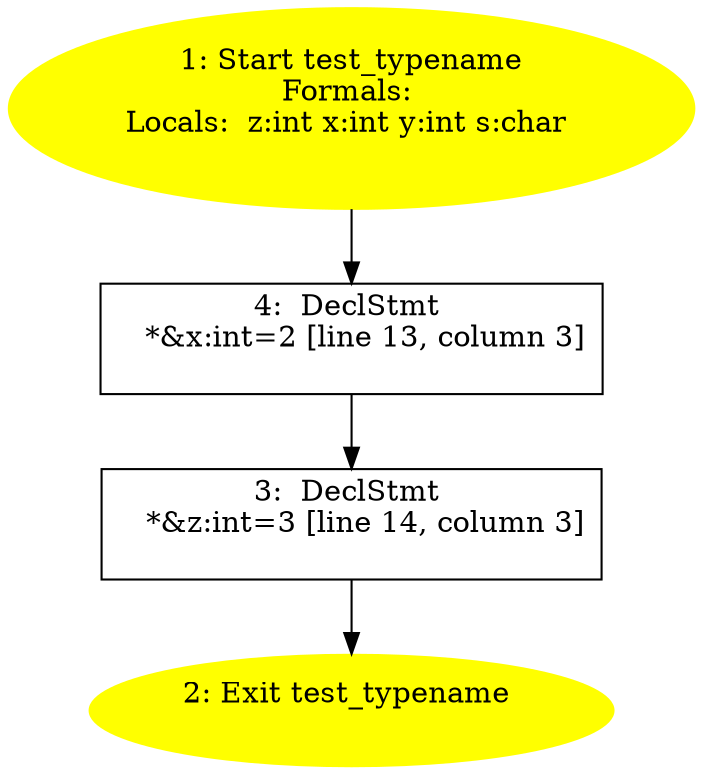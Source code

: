 /* @generated */
digraph cfg {
"test_typename.b2359812ef4a83b4e2638a11e6c522b3_1" [label="1: Start test_typename\nFormals: \nLocals:  z:int x:int y:int s:char \n  " color=yellow style=filled]
	

	 "test_typename.b2359812ef4a83b4e2638a11e6c522b3_1" -> "test_typename.b2359812ef4a83b4e2638a11e6c522b3_4" ;
"test_typename.b2359812ef4a83b4e2638a11e6c522b3_2" [label="2: Exit test_typename \n  " color=yellow style=filled]
	

"test_typename.b2359812ef4a83b4e2638a11e6c522b3_3" [label="3:  DeclStmt \n   *&z:int=3 [line 14, column 3]\n " shape="box"]
	

	 "test_typename.b2359812ef4a83b4e2638a11e6c522b3_3" -> "test_typename.b2359812ef4a83b4e2638a11e6c522b3_2" ;
"test_typename.b2359812ef4a83b4e2638a11e6c522b3_4" [label="4:  DeclStmt \n   *&x:int=2 [line 13, column 3]\n " shape="box"]
	

	 "test_typename.b2359812ef4a83b4e2638a11e6c522b3_4" -> "test_typename.b2359812ef4a83b4e2638a11e6c522b3_3" ;
}
